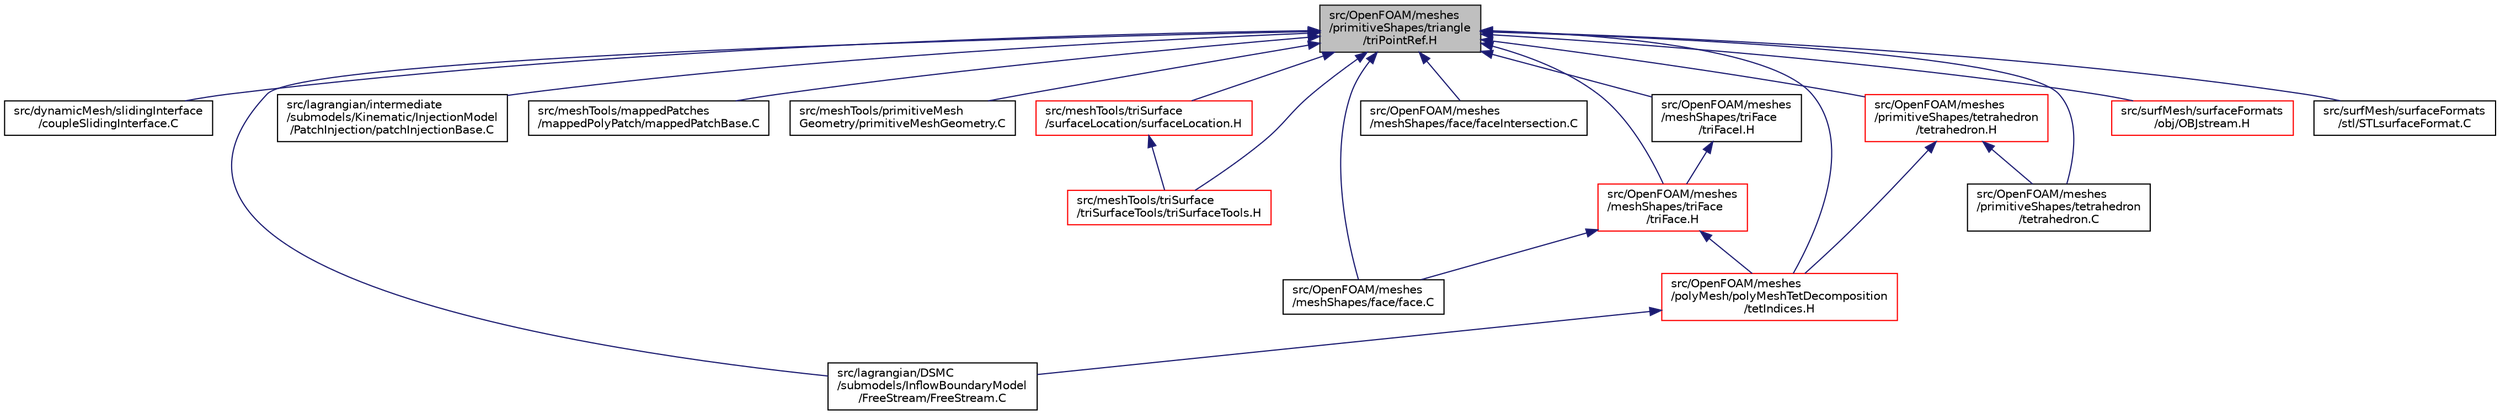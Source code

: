 digraph "src/OpenFOAM/meshes/primitiveShapes/triangle/triPointRef.H"
{
  bgcolor="transparent";
  edge [fontname="Helvetica",fontsize="10",labelfontname="Helvetica",labelfontsize="10"];
  node [fontname="Helvetica",fontsize="10",shape=record];
  Node1 [label="src/OpenFOAM/meshes\l/primitiveShapes/triangle\l/triPointRef.H",height=0.2,width=0.4,color="black", fillcolor="grey75", style="filled", fontcolor="black"];
  Node1 -> Node2 [dir="back",color="midnightblue",fontsize="10",style="solid",fontname="Helvetica"];
  Node2 [label="src/dynamicMesh/slidingInterface\l/coupleSlidingInterface.C",height=0.2,width=0.4,color="black",URL="$a04921.html"];
  Node1 -> Node3 [dir="back",color="midnightblue",fontsize="10",style="solid",fontname="Helvetica"];
  Node3 [label="src/lagrangian/DSMC\l/submodels/InflowBoundaryModel\l/FreeStream/FreeStream.C",height=0.2,width=0.4,color="black",URL="$a06425.html"];
  Node1 -> Node4 [dir="back",color="midnightblue",fontsize="10",style="solid",fontname="Helvetica"];
  Node4 [label="src/lagrangian/intermediate\l/submodels/Kinematic/InjectionModel\l/PatchInjection/patchInjectionBase.C",height=0.2,width=0.4,color="black",URL="$a06670.html"];
  Node1 -> Node5 [dir="back",color="midnightblue",fontsize="10",style="solid",fontname="Helvetica"];
  Node5 [label="src/meshTools/mappedPatches\l/mappedPolyPatch/mappedPatchBase.C",height=0.2,width=0.4,color="black",URL="$a07277.html"];
  Node1 -> Node6 [dir="back",color="midnightblue",fontsize="10",style="solid",fontname="Helvetica"];
  Node6 [label="src/meshTools/primitiveMesh\lGeometry/primitiveMeshGeometry.C",height=0.2,width=0.4,color="black",URL="$a07309.html"];
  Node1 -> Node7 [dir="back",color="midnightblue",fontsize="10",style="solid",fontname="Helvetica"];
  Node7 [label="src/meshTools/triSurface\l/surfaceLocation/surfaceLocation.H",height=0.2,width=0.4,color="red",URL="$a07489.html"];
  Node7 -> Node8 [dir="back",color="midnightblue",fontsize="10",style="solid",fontname="Helvetica"];
  Node8 [label="src/meshTools/triSurface\l/triSurfaceTools/triSurfaceTools.H",height=0.2,width=0.4,color="red",URL="$a07502.html"];
  Node1 -> Node8 [dir="back",color="midnightblue",fontsize="10",style="solid",fontname="Helvetica"];
  Node1 -> Node9 [dir="back",color="midnightblue",fontsize="10",style="solid",fontname="Helvetica"];
  Node9 [label="src/OpenFOAM/meshes\l/meshShapes/face/face.C",height=0.2,width=0.4,color="black",URL="$a08527.html"];
  Node1 -> Node10 [dir="back",color="midnightblue",fontsize="10",style="solid",fontname="Helvetica"];
  Node10 [label="src/OpenFOAM/meshes\l/meshShapes/face/faceIntersection.C",height=0.2,width=0.4,color="black",URL="$a08532.html"];
  Node1 -> Node11 [dir="back",color="midnightblue",fontsize="10",style="solid",fontname="Helvetica"];
  Node11 [label="src/OpenFOAM/meshes\l/meshShapes/triFace\l/triFace.H",height=0.2,width=0.4,color="red",URL="$a08543.html"];
  Node11 -> Node9 [dir="back",color="midnightblue",fontsize="10",style="solid",fontname="Helvetica"];
  Node11 -> Node12 [dir="back",color="midnightblue",fontsize="10",style="solid",fontname="Helvetica"];
  Node12 [label="src/OpenFOAM/meshes\l/polyMesh/polyMeshTetDecomposition\l/tetIndices.H",height=0.2,width=0.4,color="red",URL="$a08642.html"];
  Node12 -> Node3 [dir="back",color="midnightblue",fontsize="10",style="solid",fontname="Helvetica"];
  Node1 -> Node13 [dir="back",color="midnightblue",fontsize="10",style="solid",fontname="Helvetica"];
  Node13 [label="src/OpenFOAM/meshes\l/meshShapes/triFace\l/triFaceI.H",height=0.2,width=0.4,color="black",URL="$a08544.html"];
  Node13 -> Node11 [dir="back",color="midnightblue",fontsize="10",style="solid",fontname="Helvetica"];
  Node1 -> Node12 [dir="back",color="midnightblue",fontsize="10",style="solid",fontname="Helvetica"];
  Node1 -> Node14 [dir="back",color="midnightblue",fontsize="10",style="solid",fontname="Helvetica"];
  Node14 [label="src/OpenFOAM/meshes\l/primitiveShapes/tetrahedron\l/tetrahedron.H",height=0.2,width=0.4,color="red",URL="$a08785.html"];
  Node14 -> Node12 [dir="back",color="midnightblue",fontsize="10",style="solid",fontname="Helvetica"];
  Node14 -> Node15 [dir="back",color="midnightblue",fontsize="10",style="solid",fontname="Helvetica"];
  Node15 [label="src/OpenFOAM/meshes\l/primitiveShapes/tetrahedron\l/tetrahedron.C",height=0.2,width=0.4,color="black",URL="$a08784.html"];
  Node1 -> Node15 [dir="back",color="midnightblue",fontsize="10",style="solid",fontname="Helvetica"];
  Node1 -> Node16 [dir="back",color="midnightblue",fontsize="10",style="solid",fontname="Helvetica"];
  Node16 [label="src/surfMesh/surfaceFormats\l/obj/OBJstream.H",height=0.2,width=0.4,color="red",URL="$a09836.html"];
  Node1 -> Node17 [dir="back",color="midnightblue",fontsize="10",style="solid",fontname="Helvetica"];
  Node17 [label="src/surfMesh/surfaceFormats\l/stl/STLsurfaceFormat.C",height=0.2,width=0.4,color="black",URL="$a09857.html"];
}
